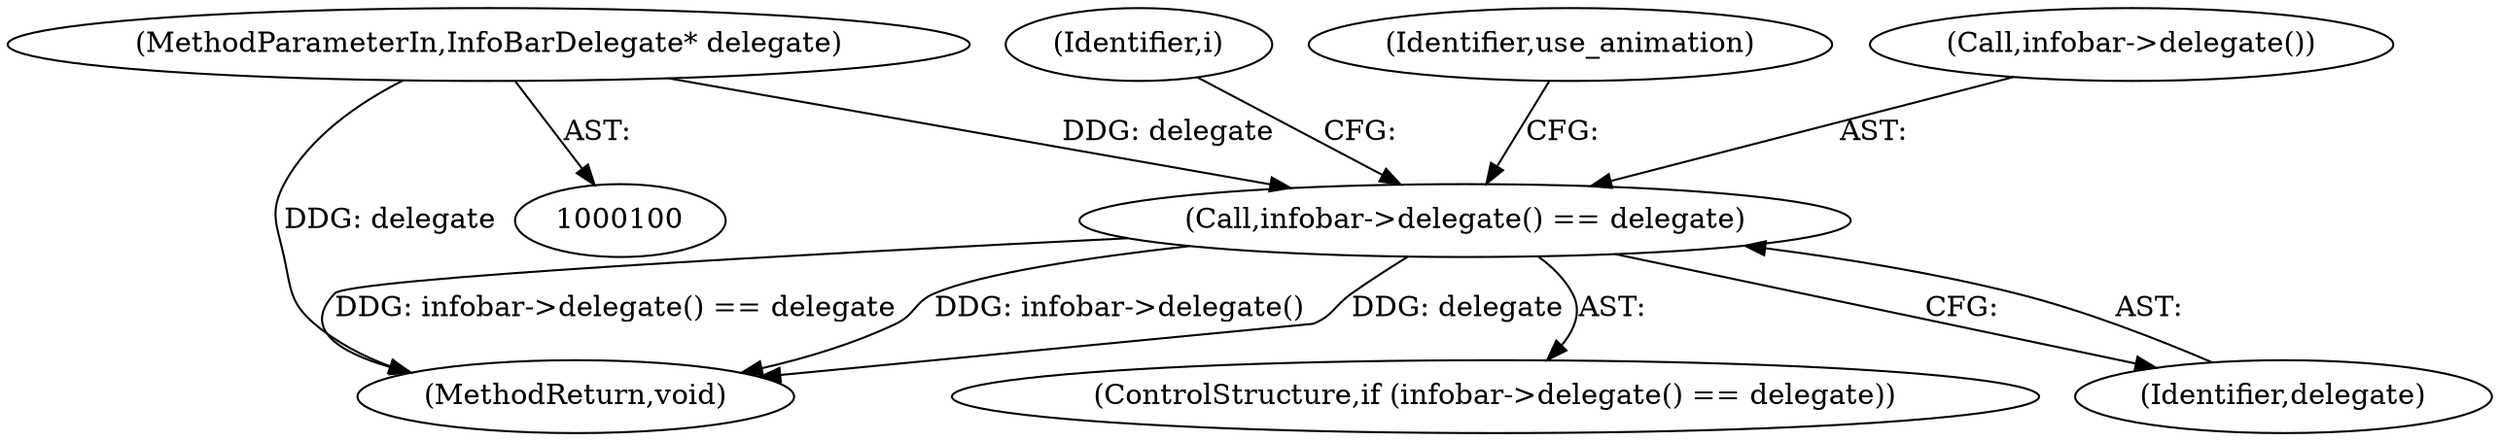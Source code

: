 digraph "0_Chrome_fc3c351a3d995f73ead5c92354396a7ec2b14e3f_9@pointer" {
"1000123" [label="(Call,infobar->delegate() == delegate)"];
"1000101" [label="(MethodParameterIn,InfoBarDelegate* delegate)"];
"1000135" [label="(MethodReturn,void)"];
"1000101" [label="(MethodParameterIn,InfoBarDelegate* delegate)"];
"1000113" [label="(Identifier,i)"];
"1000122" [label="(ControlStructure,if (infobar->delegate() == delegate))"];
"1000128" [label="(Identifier,use_animation)"];
"1000125" [label="(Identifier,delegate)"];
"1000123" [label="(Call,infobar->delegate() == delegate)"];
"1000124" [label="(Call,infobar->delegate())"];
"1000123" -> "1000122"  [label="AST: "];
"1000123" -> "1000125"  [label="CFG: "];
"1000124" -> "1000123"  [label="AST: "];
"1000125" -> "1000123"  [label="AST: "];
"1000128" -> "1000123"  [label="CFG: "];
"1000113" -> "1000123"  [label="CFG: "];
"1000123" -> "1000135"  [label="DDG: delegate"];
"1000123" -> "1000135"  [label="DDG: infobar->delegate() == delegate"];
"1000123" -> "1000135"  [label="DDG: infobar->delegate()"];
"1000101" -> "1000123"  [label="DDG: delegate"];
"1000101" -> "1000100"  [label="AST: "];
"1000101" -> "1000135"  [label="DDG: delegate"];
}
